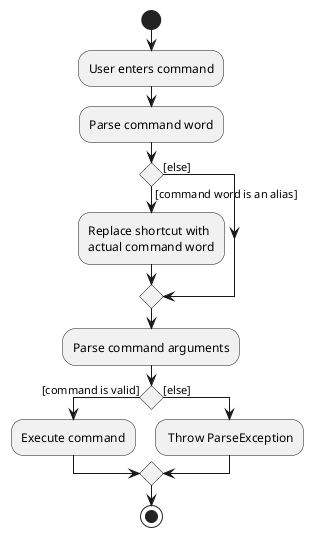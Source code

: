 @startuml
start
:User enters command;
:Parse command word;

'Since the beta syntax does not support placing the condition outside the
'diamond we place it as the true branch instead.

if () then ([command word is an alias])
    :Replace shortcut with
    actual command word;
else ([else])
endif
:Parse command arguments;
if () then ([command is valid])
    :Execute command;
else ([else])
: Throw ParseException;
endif
stop
@enduml
